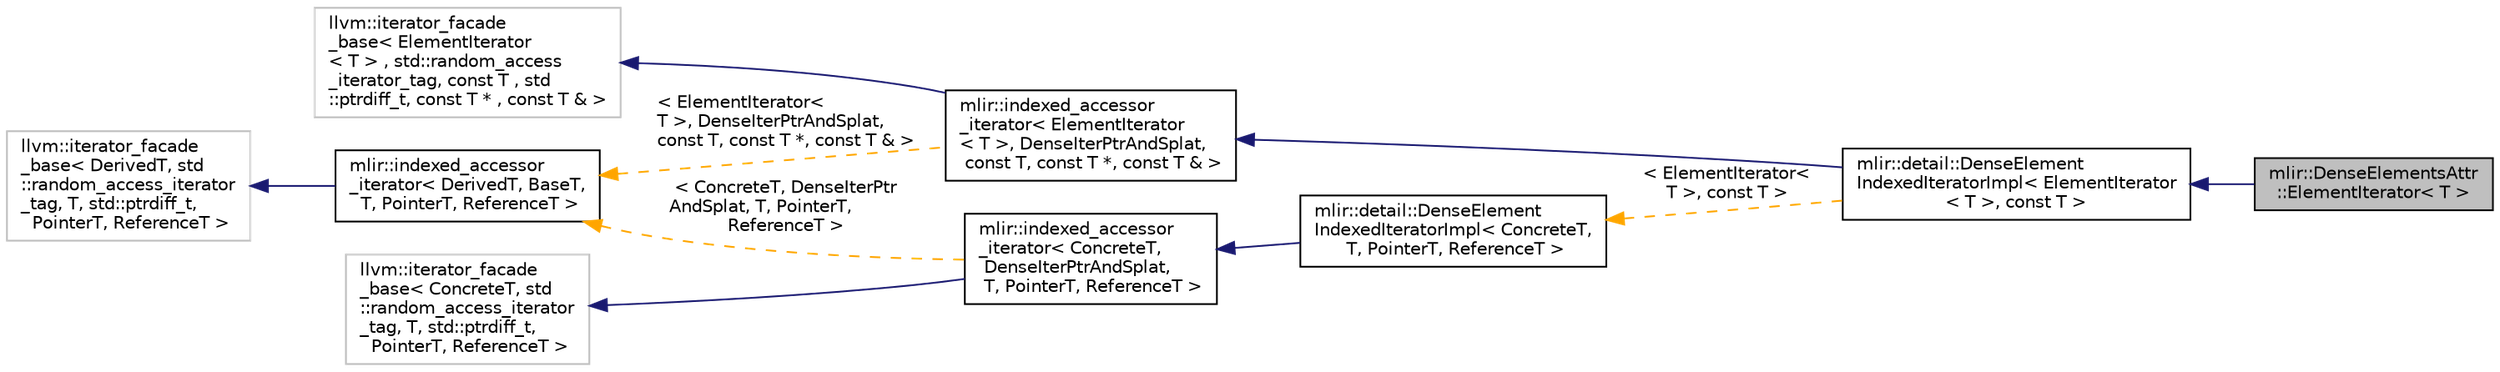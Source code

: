 digraph "mlir::DenseElementsAttr::ElementIterator&lt; T &gt;"
{
  bgcolor="transparent";
  edge [fontname="Helvetica",fontsize="10",labelfontname="Helvetica",labelfontsize="10"];
  node [fontname="Helvetica",fontsize="10",shape=record];
  rankdir="LR";
  Node0 [label="mlir::DenseElementsAttr\l::ElementIterator\< T \>",height=0.2,width=0.4,color="black", fillcolor="grey75", style="filled", fontcolor="black"];
  Node1 -> Node0 [dir="back",color="midnightblue",fontsize="10",style="solid",fontname="Helvetica"];
  Node1 [label="mlir::detail::DenseElement\lIndexedIteratorImpl\< ElementIterator\l\< T \>, const T \>",height=0.2,width=0.4,color="black",URL="$classmlir_1_1detail_1_1DenseElementIndexedIteratorImpl.html"];
  Node2 -> Node1 [dir="back",color="midnightblue",fontsize="10",style="solid",fontname="Helvetica"];
  Node2 [label="mlir::indexed_accessor\l_iterator\< ElementIterator\l\< T \>, DenseIterPtrAndSplat,\l const T, const T *, const T & \>",height=0.2,width=0.4,color="black",URL="$classmlir_1_1indexed__accessor__iterator.html"];
  Node3 -> Node2 [dir="back",color="midnightblue",fontsize="10",style="solid",fontname="Helvetica"];
  Node3 [label="llvm::iterator_facade\l_base\< ElementIterator\l\< T \> , std::random_access\l_iterator_tag, const T , std\l::ptrdiff_t, const T * , const T &  \>",height=0.2,width=0.4,color="grey75"];
  Node4 -> Node2 [dir="back",color="orange",fontsize="10",style="dashed",label=" \< ElementIterator\<\l T \>, DenseIterPtrAndSplat,\l const T, const T *, const T & \>" ,fontname="Helvetica"];
  Node4 [label="mlir::indexed_accessor\l_iterator\< DerivedT, BaseT,\l T, PointerT, ReferenceT \>",height=0.2,width=0.4,color="black",URL="$classmlir_1_1indexed__accessor__iterator.html",tooltip="A utility class used to implement an iterator that contains some base object and an index..."];
  Node5 -> Node4 [dir="back",color="midnightblue",fontsize="10",style="solid",fontname="Helvetica"];
  Node5 [label="llvm::iterator_facade\l_base\< DerivedT, std\l::random_access_iterator\l_tag, T, std::ptrdiff_t,\l PointerT, ReferenceT \>",height=0.2,width=0.4,color="grey75"];
  Node6 -> Node1 [dir="back",color="orange",fontsize="10",style="dashed",label=" \< ElementIterator\<\l T \>, const T \>" ,fontname="Helvetica"];
  Node6 [label="mlir::detail::DenseElement\lIndexedIteratorImpl\< ConcreteT,\l T, PointerT, ReferenceT \>",height=0.2,width=0.4,color="black",URL="$classmlir_1_1detail_1_1DenseElementIndexedIteratorImpl.html",tooltip="Impl iterator for indexed DenseElementAttr iterators that records a data pointer and data index that ..."];
  Node7 -> Node6 [dir="back",color="midnightblue",fontsize="10",style="solid",fontname="Helvetica"];
  Node7 [label="mlir::indexed_accessor\l_iterator\< ConcreteT,\l DenseIterPtrAndSplat,\l T, PointerT, ReferenceT \>",height=0.2,width=0.4,color="black",URL="$classmlir_1_1indexed__accessor__iterator.html"];
  Node8 -> Node7 [dir="back",color="midnightblue",fontsize="10",style="solid",fontname="Helvetica"];
  Node8 [label="llvm::iterator_facade\l_base\< ConcreteT, std\l::random_access_iterator\l_tag, T, std::ptrdiff_t,\l PointerT, ReferenceT \>",height=0.2,width=0.4,color="grey75"];
  Node4 -> Node7 [dir="back",color="orange",fontsize="10",style="dashed",label=" \< ConcreteT, DenseIterPtr\lAndSplat, T, PointerT,\l ReferenceT \>" ,fontname="Helvetica"];
}
